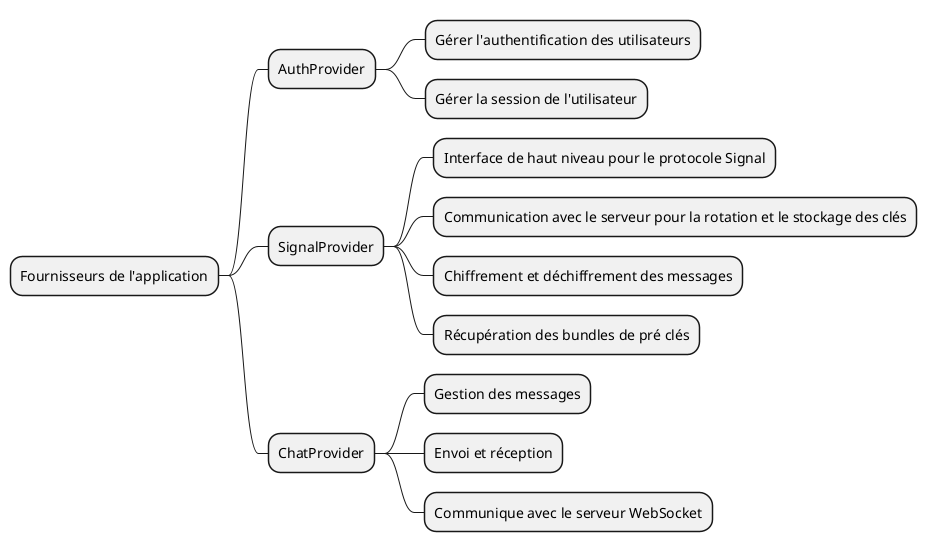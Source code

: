 @startmindmap provider-diagram
* Fournisseurs de l'application
** AuthProvider
*** Gérer l'authentification des utilisateurs
*** Gérer la session de l'utilisateur
** SignalProvider
*** Interface de haut niveau pour le protocole Signal
*** Communication avec le serveur pour la rotation et le stockage des clés
*** Chiffrement et déchiffrement des messages
*** Récupération des bundles de pré clés
** ChatProvider
*** Gestion des messages
*** Envoi et réception
*** Communique avec le serveur WebSocket
@endmindmap
